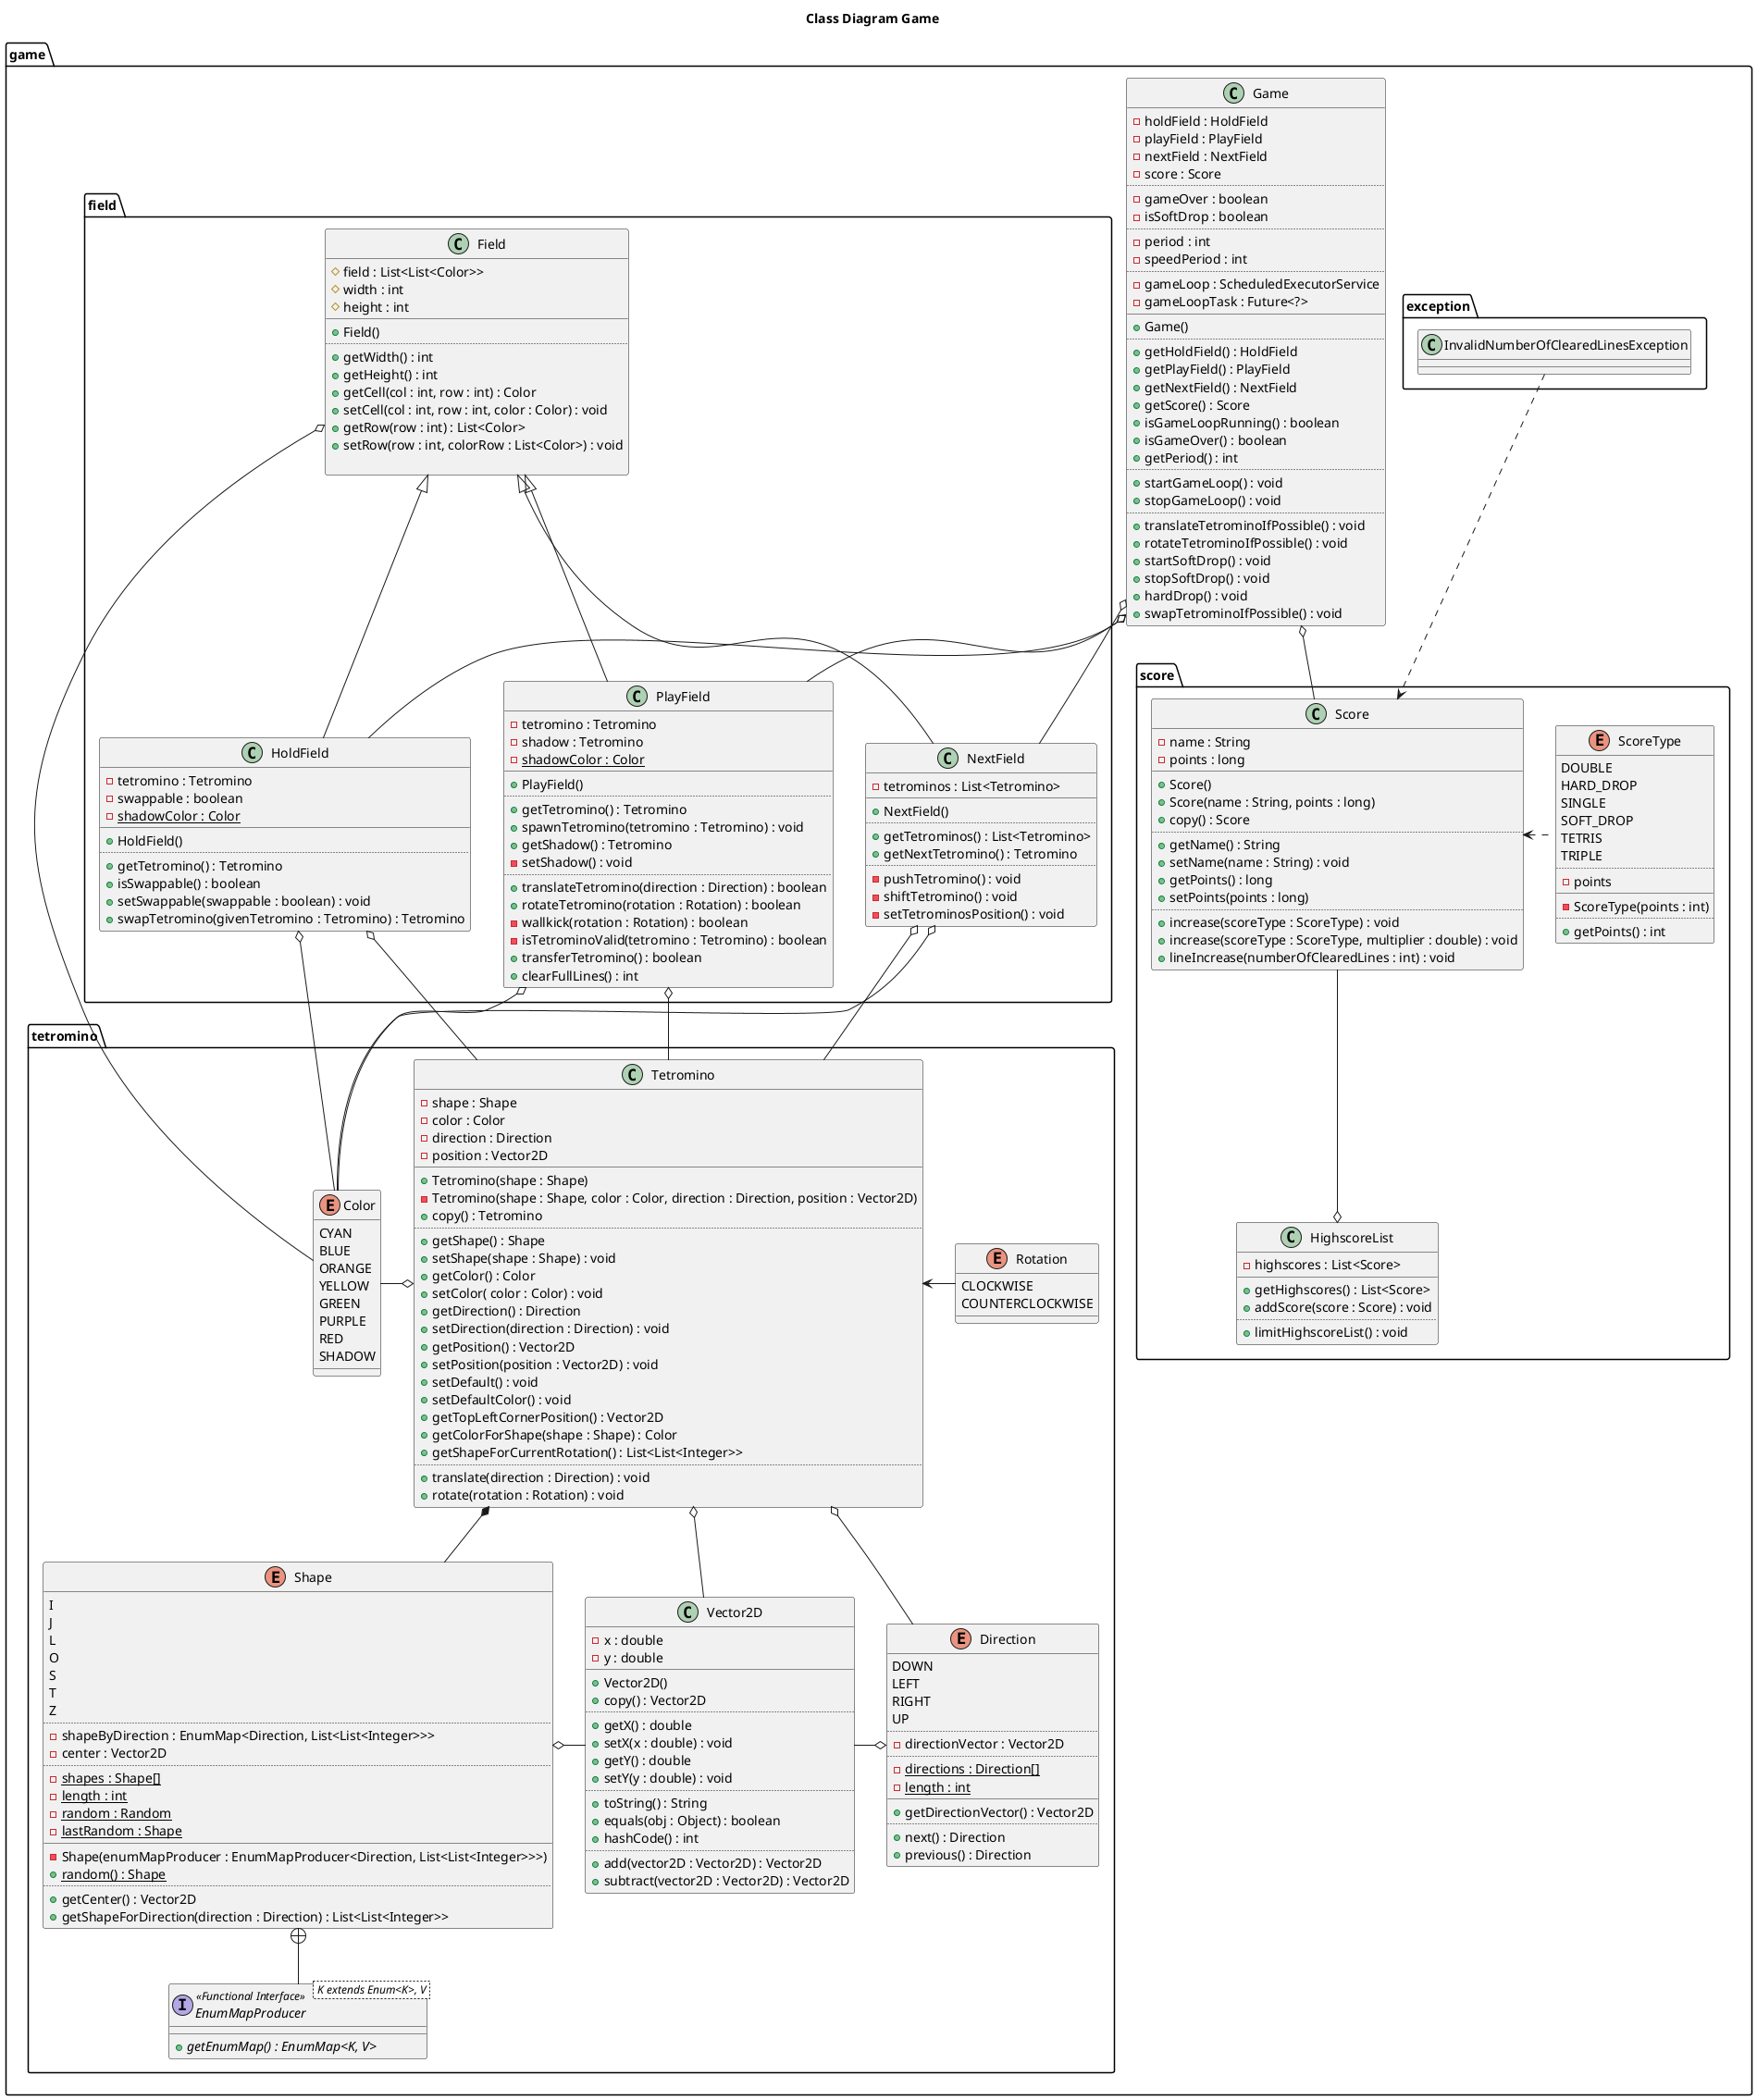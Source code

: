 @startuml

title Class Diagram Game

package game {

	class Game {
		- holdField : HoldField
		- playField : PlayField
		- nextField : NextField
		- score : Score
		..
		- gameOver : boolean
		- isSoftDrop : boolean
		..
		- period : int
		- speedPeriod : int
		..
		- gameLoop : ScheduledExecutorService
		- gameLoopTask : Future<?>
		__
		+ Game()
		..
		+ getHoldField() : HoldField
		+ getPlayField() : PlayField
		+ getNextField() : NextField
		+ getScore() : Score
		+ isGameLoopRunning() : boolean
		+ isGameOver() : boolean
		+ getPeriod() : int
		..
		+ startGameLoop() : void
		+ stopGameLoop() : void
		..
		+ translateTetrominoIfPossible() : void
		+ rotateTetrominoIfPossible() : void
		+ startSoftDrop() : void
		+ stopSoftDrop() : void
		+ hardDrop() : void
		+ swapTetrominoIfPossible() : void
	}

	package field {

		class Field {
			# field : List<List<Color>>
			# width : int
			# height : int
			__
			+ Field()
			..
			+ getWidth() : int
			+ getHeight() : int
			+ getCell(col : int, row : int) : Color
			+ setCell(col : int, row : int, color : Color) : void
			+ getRow(row : int) : List<Color>
			+ setRow(row : int, colorRow : List<Color>) : void

		}

		class HoldField {
			- tetromino : Tetromino
			- swappable : boolean
			{static} - shadowColor : Color
			__
			+ HoldField()
			..
			+ getTetromino() : Tetromino
			+ isSwappable() : boolean
			+ setSwappable(swappable : boolean) : void
			+ swapTetromino(givenTetromino : Tetromino) : Tetromino
		}

		class PlayField {
			- tetromino : Tetromino
			- shadow : Tetromino
			{static} - shadowColor : Color
			__
			+ PlayField()
			..
			+ getTetromino() : Tetromino
			+ spawnTetromino(tetromino : Tetromino) : void
			+ getShadow() : Tetromino
			- setShadow() : void
			..
			+ translateTetromino(direction : Direction) : boolean
			+ rotateTetromino(rotation : Rotation) : boolean
			- wallkick(rotation : Rotation) : boolean
			- isTetrominoValid(tetromino : Tetromino) : boolean
			+ transferTetromino() : boolean
			+ clearFullLines() : int
		}

		class NextField {
			- tetrominos : List<Tetromino>
			__
			+ NextField()
			..
			+ getTetrominos() : List<Tetromino>
			+ getNextTetromino() : Tetromino
			..
			- pushTetromino() : void
			- shiftTetromino() : void
			- setTetrominosPosition() : void
		}

		PlayField -up-|> Field
		HoldField -up-|> Field
		NextField -up-|> Field

	}

	package tetromino {

		enum Color {
			CYAN
			BLUE
			ORANGE
			YELLOW
			GREEN
			PURPLE
			RED
			SHADOW
		}

		enum Direction {
			DOWN
			LEFT
			RIGHT
			UP
			..
			- directionVector : Vector2D
			..
			{static} - directions : Direction[]
			{static} - length : int
			__
			+ getDirectionVector() : Vector2D
			..
			+ next() : Direction
			+ previous() : Direction
		}

		enum Rotation {
			CLOCKWISE
			COUNTERCLOCKWISE
		}

		interface EnumMapProducer < K extends Enum<K>, V > <<Functional Interface>> {
			{abstract} + getEnumMap() : EnumMap<K, V>
		}

		enum Shape {
			I
			J
			L
			O
			S
			T
			Z
			..
			- shapeByDirection : EnumMap<Direction, List<List<Integer>>>
			- center : Vector2D
			..
			{static} - shapes : Shape[]
			{static} - length : int
			{static} - random : Random
			{static} - lastRandom : Shape
			__
			- Shape(enumMapProducer : EnumMapProducer<Direction, List<List<Integer>>>)
			{static} + random() : Shape
			..
			+ getCenter() : Vector2D
			+ getShapeForDirection(direction : Direction) : List<List<Integer>>
		}

		class Tetromino {
			- shape : Shape
			- color : Color
			- direction : Direction
			- position : Vector2D
			__
			+ Tetromino(shape : Shape)
			- Tetromino(shape : Shape, color : Color, direction : Direction, position : Vector2D)
			+ copy() : Tetromino
			..
			+ getShape() : Shape
			+ setShape(shape : Shape) : void
			+ getColor() : Color
			+ setColor( color : Color) : void
			+ getDirection() : Direction
			+ setDirection(direction : Direction) : void
			+ getPosition() : Vector2D
			+ setPosition(position : Vector2D) : void
			+ setDefault() : void
			+ setDefaultColor() : void
			+ getTopLeftCornerPosition() : Vector2D
			+ getColorForShape(shape : Shape) : Color
			+ getShapeForCurrentRotation() : List<List<Integer>>
			..
			+ translate(direction : Direction) : void
			+ rotate(rotation : Rotation) : void
		}

		class Vector2D {
			- x : double
			- y : double
			__
			+ Vector2D()
			+ copy() : Vector2D
			..
			+ getX() : double
			+ setX(x : double) : void
			+ getY() : double
			+ setY(y : double) : void
			..
			+ toString() : String
			+ equals(obj : Object) : boolean
			+ hashCode() : int
			..
			+ add(vector2D : Vector2D) : Vector2D
			+ subtract(vector2D : Vector2D) : Vector2D
		}

		Direction o-left- Vector2D
		Shape o-right- Vector2D
		Tetromino o-down- Direction
		Tetromino o-down- Vector2D
		Tetromino *-down- Shape
		Color -right-o Tetromino
		Rotation -left-> Tetromino
		EnumMapProducer -up-+  Shape

	}

	package score {

		class HighscoreList {
			- highscores : List<Score>
			__
			+ getHighscores() : List<Score>
			+ addScore(score : Score) : void
			..
			+ limitHighscoreList() : void
		}

		class Score {
			- name : String
			- points : long
			__
			+ Score()
			+ Score(name : String, points : long)
			+ copy() : Score
			..
			+ getName() : String
			+ setName(name : String) : void
			+ getPoints() : long
			+ setPoints(points : long)
			..
			+ increase(scoreType : ScoreType) : void
			+ increase(scoreType : ScoreType, multiplier : double) : void
			+ lineIncrease(numberOfClearedLines : int) : void
		}

		enum ScoreType {
			DOUBLE
			HARD_DROP
			SINGLE
			SOFT_DROP
			TETRIS
			TRIPLE
			..
			- points
			__
			- ScoreType(points : int)
			..
			+ getPoints() : int
		}

		Score -down-o HighscoreList
		ScoreType .left.> Score

	}

	Tetromino -up-o HoldField
	Tetromino -up-o NextField
	Tetromino -up-o PlayField

	Color -up-o Field
	Color -up-o HoldField
	Color -up-o NextField
	Color -up-o PlayField

	NextField -up-o Game
	PlayField -up-o Game
	HoldField -up-o Game
	Score -up-o Game




	exception.InvalidNumberOfClearedLinesException ..> Score

}


@enduml
